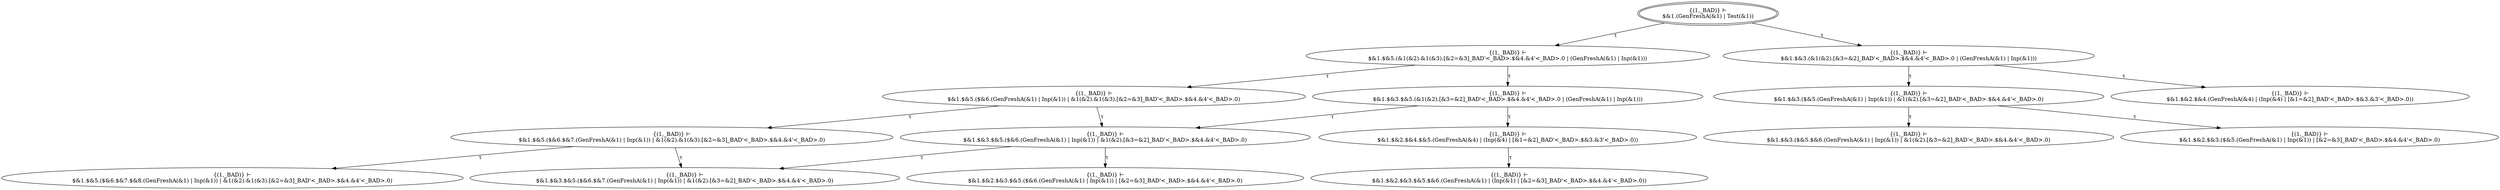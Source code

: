 digraph {
    s0 [peripheries=2,label="{(1,_BAD)} ⊢
$&1.(GenFreshA(&1) | Test(&1))"]
    s1 [label="{(1,_BAD)} ⊢
$&1.$&5.(&1(&2).&1(&3).[&2=&3]_BAD'<_BAD>.$&4.&4'<_BAD>.0 | (GenFreshA(&1) | Inp(&1)))"]
    s2 [label="{(1,_BAD)} ⊢
$&1.$&3.(&1(&2).[&3=&2]_BAD'<_BAD>.$&4.&4'<_BAD>.0 | (GenFreshA(&1) | Inp(&1)))"]
    s3 [label="{(1,_BAD)} ⊢
$&1.$&5.($&6.(GenFreshA(&1) | Inp(&1)) | &1(&2).&1(&3).[&2=&3]_BAD'<_BAD>.$&4.&4'<_BAD>.0)"]
    s4 [label="{(1,_BAD)} ⊢
$&1.$&3.$&5.(&1(&2).[&3=&2]_BAD'<_BAD>.$&4.&4'<_BAD>.0 | (GenFreshA(&1) | Inp(&1)))"]
    s5 [label="{(1,_BAD)} ⊢
$&1.$&3.($&5.(GenFreshA(&1) | Inp(&1)) | &1(&2).[&3=&2]_BAD'<_BAD>.$&4.&4'<_BAD>.0)"]
    s6 [label="{(1,_BAD)} ⊢
$&1.$&2.$&4.(GenFreshA(&4) | (Inp(&4) | [&1=&2]_BAD'<_BAD>.$&3.&3'<_BAD>.0))"]
    s7 [label="{(1,_BAD)} ⊢
$&1.$&5.($&6.$&7.(GenFreshA(&1) | Inp(&1)) | &1(&2).&1(&3).[&2=&3]_BAD'<_BAD>.$&4.&4'<_BAD>.0)"]
    s8 [label="{(1,_BAD)} ⊢
$&1.$&3.$&5.($&6.(GenFreshA(&1) | Inp(&1)) | &1(&2).[&3=&2]_BAD'<_BAD>.$&4.&4'<_BAD>.0)"]
    s9 [label="{(1,_BAD)} ⊢
$&1.$&2.$&4.$&5.(GenFreshA(&4) | (Inp(&4) | [&1=&2]_BAD'<_BAD>.$&3.&3'<_BAD>.0))"]
    s10 [label="{(1,_BAD)} ⊢
$&1.$&3.($&5.$&6.(GenFreshA(&1) | Inp(&1)) | &1(&2).[&3=&2]_BAD'<_BAD>.$&4.&4'<_BAD>.0)"]
    s11 [label="{(1,_BAD)} ⊢
$&1.$&2.$&3.($&5.(GenFreshA(&1) | Inp(&1)) | [&2=&3]_BAD'<_BAD>.$&4.&4'<_BAD>.0)"]
    s12 [label="{(1,_BAD)} ⊢
$&1.$&5.($&6.$&7.$&8.(GenFreshA(&1) | Inp(&1)) | &1(&2).&1(&3).[&2=&3]_BAD'<_BAD>.$&4.&4'<_BAD>.0)"]
    s13 [label="{(1,_BAD)} ⊢
$&1.$&3.$&5.($&6.$&7.(GenFreshA(&1) | Inp(&1)) | &1(&2).[&3=&2]_BAD'<_BAD>.$&4.&4'<_BAD>.0)"]
    s14 [label="{(1,_BAD)} ⊢
$&1.$&2.$&3.$&5.($&6.(GenFreshA(&1) | Inp(&1)) | [&2=&3]_BAD'<_BAD>.$&4.&4'<_BAD>.0)"]
    s15 [label="{(1,_BAD)} ⊢
$&1.$&2.$&3.$&5.$&6.(GenFreshA(&1) | (Inp(&1) | [&2=&3]_BAD'<_BAD>.$&4.&4'<_BAD>.0))"]

    s0 -> s1 [label="τ"]
    s0 -> s2 [label="τ"]
    s1 -> s3 [label="τ"]
    s1 -> s4 [label="τ"]
    s2 -> s5 [label="τ"]
    s2 -> s6 [label="τ"]
    s3 -> s7 [label="τ"]
    s3 -> s8 [label="τ"]
    s4 -> s8 [label="τ"]
    s4 -> s9 [label="τ"]
    s5 -> s10 [label="τ"]
    s5 -> s11 [label="τ"]
    s7 -> s12 [label="τ"]
    s7 -> s13 [label="τ"]
    s8 -> s13 [label="τ"]
    s8 -> s14 [label="τ"]
    s9 -> s15 [label="τ"]
}

